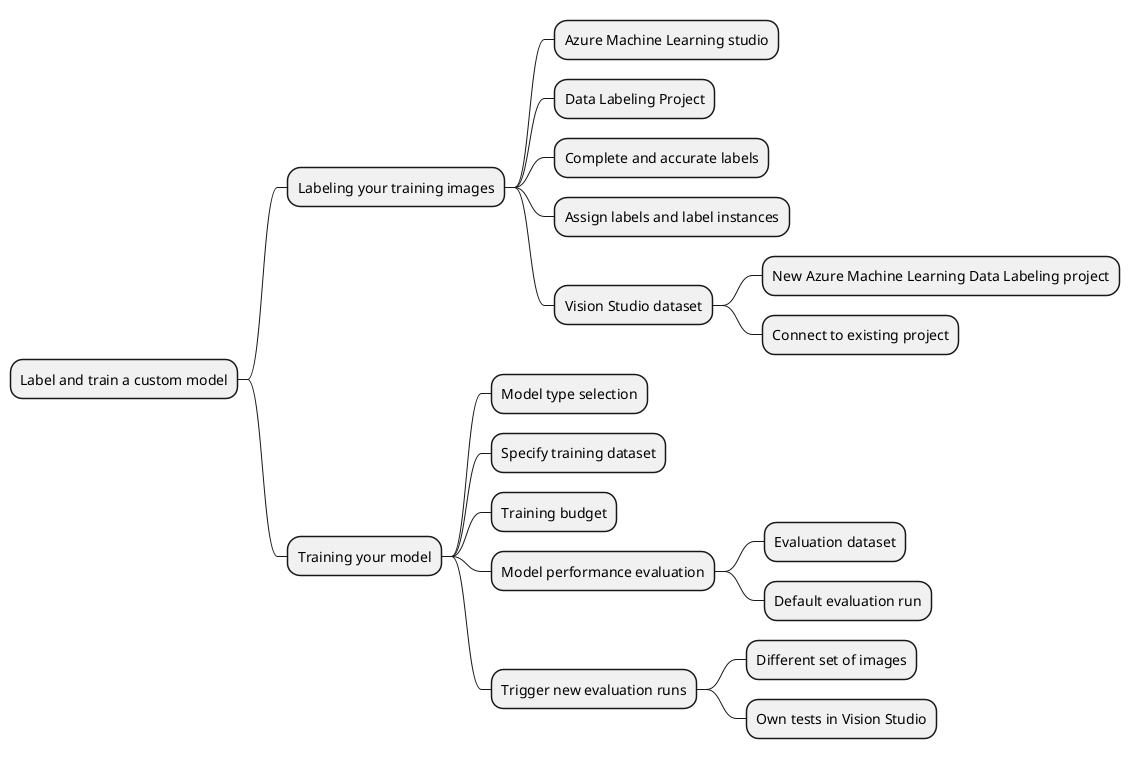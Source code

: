 @startmindmap
* Label and train a custom model
** Labeling your training images
*** Azure Machine Learning studio
*** Data Labeling Project
*** Complete and accurate labels
*** Assign labels and label instances
*** Vision Studio dataset
**** New Azure Machine Learning Data Labeling project
**** Connect to existing project
** Training your model
*** Model type selection
*** Specify training dataset
*** Training budget
*** Model performance evaluation
**** Evaluation dataset
**** Default evaluation run
*** Trigger new evaluation runs
**** Different set of images
**** Own tests in Vision Studio
@endmindmap